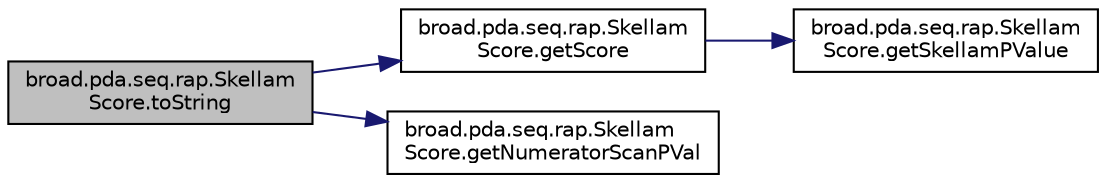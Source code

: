 digraph "broad.pda.seq.rap.SkellamScore.toString"
{
  edge [fontname="Helvetica",fontsize="10",labelfontname="Helvetica",labelfontsize="10"];
  node [fontname="Helvetica",fontsize="10",shape=record];
  rankdir="LR";
  Node1 [label="broad.pda.seq.rap.Skellam\lScore.toString",height=0.2,width=0.4,color="black", fillcolor="grey75", style="filled" fontcolor="black"];
  Node1 -> Node2 [color="midnightblue",fontsize="10",style="solid",fontname="Helvetica"];
  Node2 [label="broad.pda.seq.rap.Skellam\lScore.getScore",height=0.2,width=0.4,color="black", fillcolor="white", style="filled",URL="$classbroad_1_1pda_1_1seq_1_1rap_1_1_skellam_score.html#a4b26980b244bbb121634509a36c37905"];
  Node2 -> Node3 [color="midnightblue",fontsize="10",style="solid",fontname="Helvetica"];
  Node3 [label="broad.pda.seq.rap.Skellam\lScore.getSkellamPValue",height=0.2,width=0.4,color="black", fillcolor="white", style="filled",URL="$classbroad_1_1pda_1_1seq_1_1rap_1_1_skellam_score.html#ac5d4b9bc60ea6e9598830f76d210bcd3"];
  Node1 -> Node4 [color="midnightblue",fontsize="10",style="solid",fontname="Helvetica"];
  Node4 [label="broad.pda.seq.rap.Skellam\lScore.getNumeratorScanPVal",height=0.2,width=0.4,color="black", fillcolor="white", style="filled",URL="$classbroad_1_1pda_1_1seq_1_1rap_1_1_skellam_score.html#a7b931c83c7a5211fb236dddcb3a567f7"];
}
